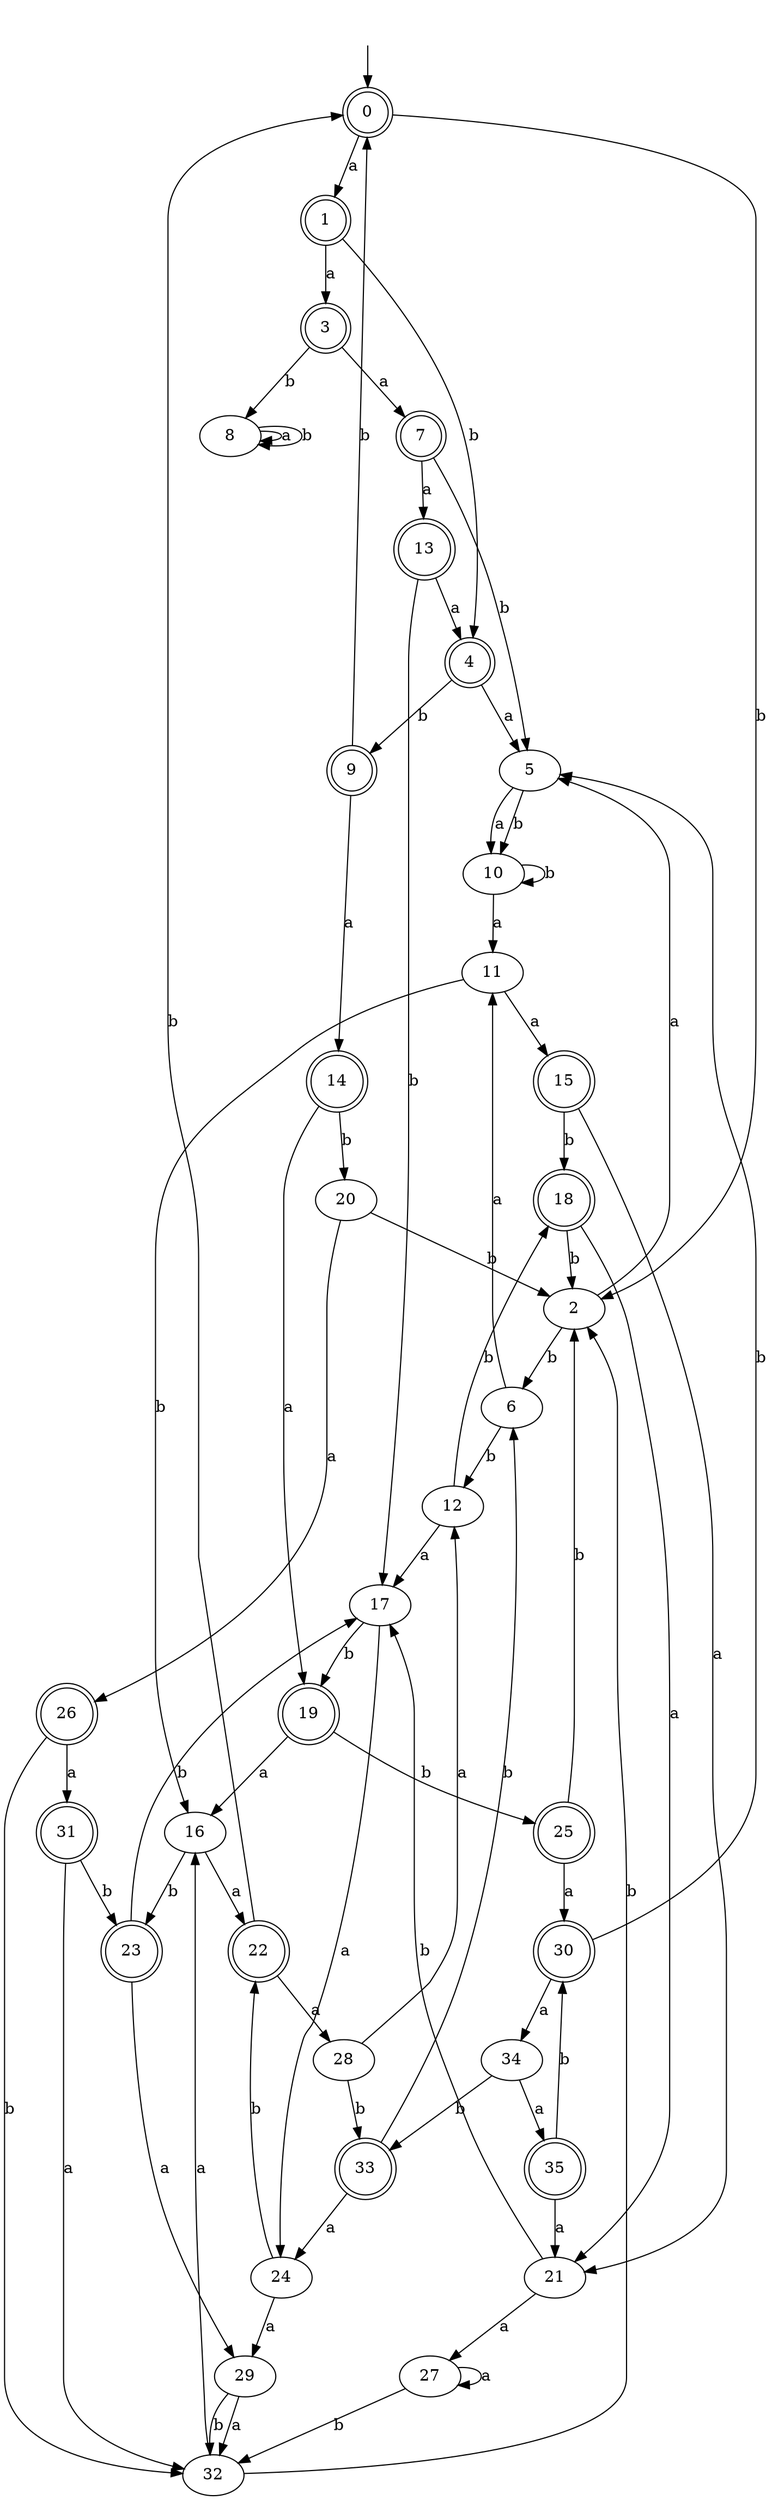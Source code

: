 digraph RandomDFA {
  __start0 [label="", shape=none];
  __start0 -> 0 [label=""];
  0 [shape=circle] [shape=doublecircle]
  0 -> 1 [label="a"]
  0 -> 2 [label="b"]
  1 [shape=doublecircle]
  1 -> 3 [label="a"]
  1 -> 4 [label="b"]
  2
  2 -> 5 [label="a"]
  2 -> 6 [label="b"]
  3 [shape=doublecircle]
  3 -> 7 [label="a"]
  3 -> 8 [label="b"]
  4 [shape=doublecircle]
  4 -> 5 [label="a"]
  4 -> 9 [label="b"]
  5
  5 -> 10 [label="a"]
  5 -> 10 [label="b"]
  6
  6 -> 11 [label="a"]
  6 -> 12 [label="b"]
  7 [shape=doublecircle]
  7 -> 13 [label="a"]
  7 -> 5 [label="b"]
  8
  8 -> 8 [label="a"]
  8 -> 8 [label="b"]
  9 [shape=doublecircle]
  9 -> 14 [label="a"]
  9 -> 0 [label="b"]
  10
  10 -> 11 [label="a"]
  10 -> 10 [label="b"]
  11
  11 -> 15 [label="a"]
  11 -> 16 [label="b"]
  12
  12 -> 17 [label="a"]
  12 -> 18 [label="b"]
  13 [shape=doublecircle]
  13 -> 4 [label="a"]
  13 -> 17 [label="b"]
  14 [shape=doublecircle]
  14 -> 19 [label="a"]
  14 -> 20 [label="b"]
  15 [shape=doublecircle]
  15 -> 21 [label="a"]
  15 -> 18 [label="b"]
  16
  16 -> 22 [label="a"]
  16 -> 23 [label="b"]
  17
  17 -> 24 [label="a"]
  17 -> 19 [label="b"]
  18 [shape=doublecircle]
  18 -> 21 [label="a"]
  18 -> 2 [label="b"]
  19 [shape=doublecircle]
  19 -> 16 [label="a"]
  19 -> 25 [label="b"]
  20
  20 -> 26 [label="a"]
  20 -> 2 [label="b"]
  21
  21 -> 27 [label="a"]
  21 -> 17 [label="b"]
  22 [shape=doublecircle]
  22 -> 28 [label="a"]
  22 -> 0 [label="b"]
  23 [shape=doublecircle]
  23 -> 29 [label="a"]
  23 -> 17 [label="b"]
  24
  24 -> 29 [label="a"]
  24 -> 22 [label="b"]
  25 [shape=doublecircle]
  25 -> 30 [label="a"]
  25 -> 2 [label="b"]
  26 [shape=doublecircle]
  26 -> 31 [label="a"]
  26 -> 32 [label="b"]
  27
  27 -> 27 [label="a"]
  27 -> 32 [label="b"]
  28
  28 -> 12 [label="a"]
  28 -> 33 [label="b"]
  29
  29 -> 32 [label="a"]
  29 -> 32 [label="b"]
  30 [shape=doublecircle]
  30 -> 34 [label="a"]
  30 -> 5 [label="b"]
  31 [shape=doublecircle]
  31 -> 32 [label="a"]
  31 -> 23 [label="b"]
  32
  32 -> 16 [label="a"]
  32 -> 2 [label="b"]
  33 [shape=doublecircle]
  33 -> 24 [label="a"]
  33 -> 6 [label="b"]
  34
  34 -> 35 [label="a"]
  34 -> 33 [label="b"]
  35 [shape=doublecircle]
  35 -> 21 [label="a"]
  35 -> 30 [label="b"]
}
